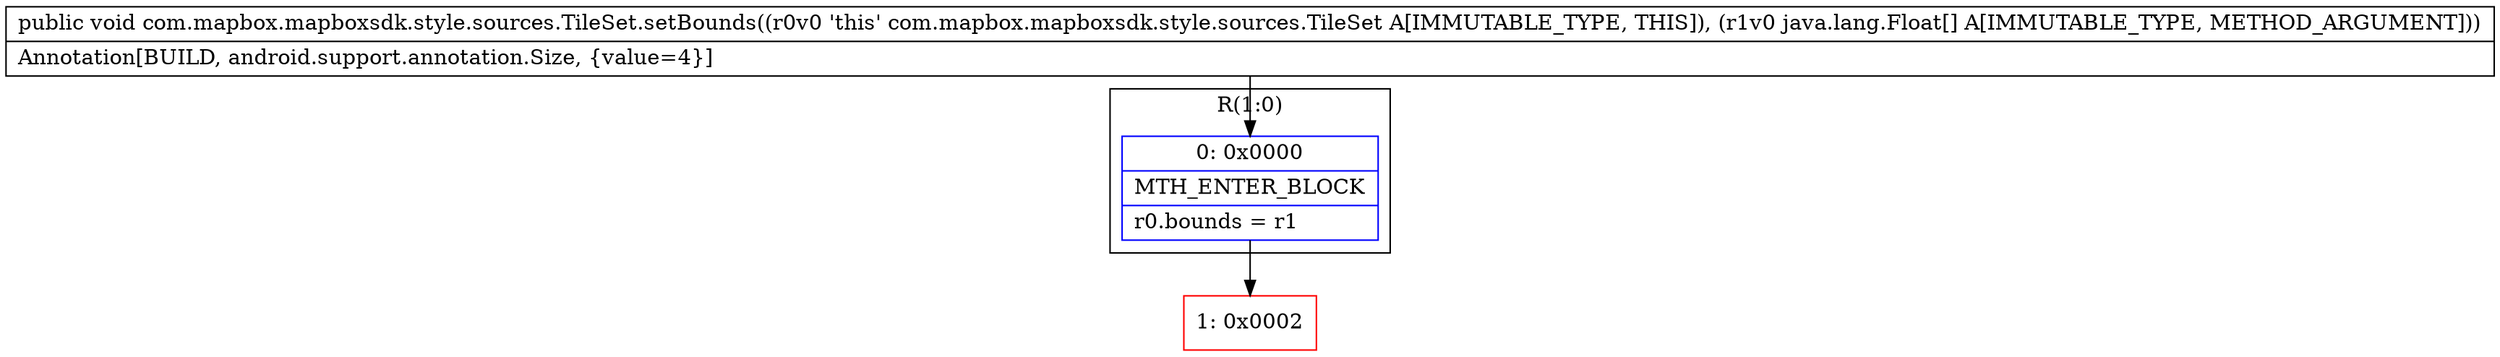 digraph "CFG forcom.mapbox.mapboxsdk.style.sources.TileSet.setBounds([Ljava\/lang\/Float;)V" {
subgraph cluster_Region_665987389 {
label = "R(1:0)";
node [shape=record,color=blue];
Node_0 [shape=record,label="{0\:\ 0x0000|MTH_ENTER_BLOCK\l|r0.bounds = r1\l}"];
}
Node_1 [shape=record,color=red,label="{1\:\ 0x0002}"];
MethodNode[shape=record,label="{public void com.mapbox.mapboxsdk.style.sources.TileSet.setBounds((r0v0 'this' com.mapbox.mapboxsdk.style.sources.TileSet A[IMMUTABLE_TYPE, THIS]), (r1v0 java.lang.Float[] A[IMMUTABLE_TYPE, METHOD_ARGUMENT]))  | Annotation[BUILD, android.support.annotation.Size, \{value=4\}]\l}"];
MethodNode -> Node_0;
Node_0 -> Node_1;
}

